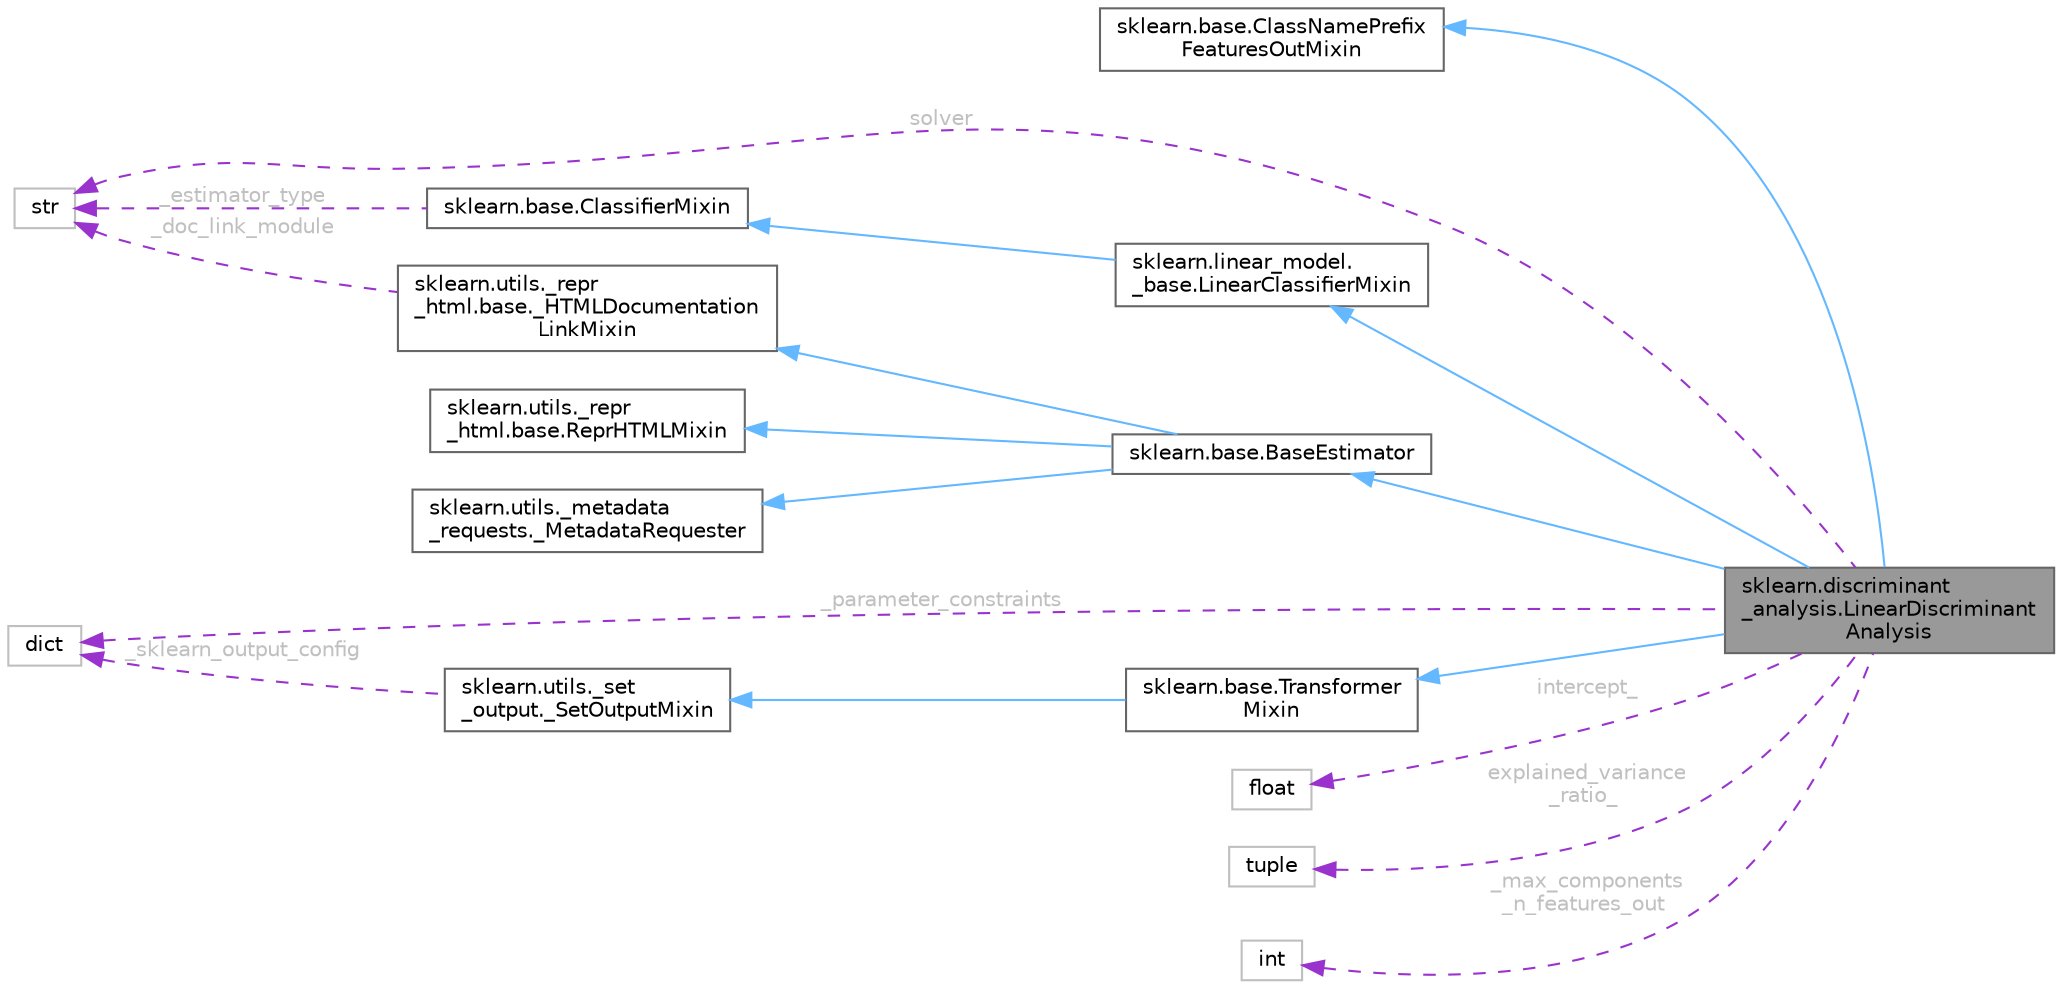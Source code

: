 digraph "sklearn.discriminant_analysis.LinearDiscriminantAnalysis"
{
 // LATEX_PDF_SIZE
  bgcolor="transparent";
  edge [fontname=Helvetica,fontsize=10,labelfontname=Helvetica,labelfontsize=10];
  node [fontname=Helvetica,fontsize=10,shape=box,height=0.2,width=0.4];
  rankdir="LR";
  Node1 [id="Node000001",label="sklearn.discriminant\l_analysis.LinearDiscriminant\lAnalysis",height=0.2,width=0.4,color="gray40", fillcolor="grey60", style="filled", fontcolor="black",tooltip=" "];
  Node2 -> Node1 [id="edge1_Node000001_Node000002",dir="back",color="steelblue1",style="solid",tooltip=" "];
  Node2 [id="Node000002",label="sklearn.base.ClassNamePrefix\lFeaturesOutMixin",height=0.2,width=0.4,color="gray40", fillcolor="white", style="filled",URL="$df/d7d/classsklearn_1_1base_1_1ClassNamePrefixFeaturesOutMixin.html",tooltip=" "];
  Node3 -> Node1 [id="edge2_Node000001_Node000003",dir="back",color="steelblue1",style="solid",tooltip=" "];
  Node3 [id="Node000003",label="sklearn.linear_model.\l_base.LinearClassifierMixin",height=0.2,width=0.4,color="gray40", fillcolor="white", style="filled",URL="$d4/d0f/classsklearn_1_1linear__model_1_1__base_1_1LinearClassifierMixin.html",tooltip=" "];
  Node4 -> Node3 [id="edge3_Node000003_Node000004",dir="back",color="steelblue1",style="solid",tooltip=" "];
  Node4 [id="Node000004",label="sklearn.base.ClassifierMixin",height=0.2,width=0.4,color="gray40", fillcolor="white", style="filled",URL="$d2/d39/classsklearn_1_1base_1_1ClassifierMixin.html",tooltip=" "];
  Node5 -> Node4 [id="edge4_Node000004_Node000005",dir="back",color="darkorchid3",style="dashed",tooltip=" ",label=" _estimator_type",fontcolor="grey" ];
  Node5 [id="Node000005",label="str",height=0.2,width=0.4,color="grey75", fillcolor="white", style="filled",tooltip=" "];
  Node6 -> Node1 [id="edge5_Node000001_Node000006",dir="back",color="steelblue1",style="solid",tooltip=" "];
  Node6 [id="Node000006",label="sklearn.base.Transformer\lMixin",height=0.2,width=0.4,color="gray40", fillcolor="white", style="filled",URL="$d7/d72/classsklearn_1_1base_1_1TransformerMixin.html",tooltip=" "];
  Node7 -> Node6 [id="edge6_Node000006_Node000007",dir="back",color="steelblue1",style="solid",tooltip=" "];
  Node7 [id="Node000007",label="sklearn.utils._set\l_output._SetOutputMixin",height=0.2,width=0.4,color="gray40", fillcolor="white", style="filled",URL="$d3/d75/classsklearn_1_1utils_1_1__set__output_1_1__SetOutputMixin.html",tooltip=" "];
  Node8 -> Node7 [id="edge7_Node000007_Node000008",dir="back",color="darkorchid3",style="dashed",tooltip=" ",label=" _sklearn_output_config",fontcolor="grey" ];
  Node8 [id="Node000008",label="dict",height=0.2,width=0.4,color="grey75", fillcolor="white", style="filled",tooltip=" "];
  Node9 -> Node1 [id="edge8_Node000001_Node000009",dir="back",color="steelblue1",style="solid",tooltip=" "];
  Node9 [id="Node000009",label="sklearn.base.BaseEstimator",height=0.2,width=0.4,color="gray40", fillcolor="white", style="filled",URL="$d3/d20/classsklearn_1_1base_1_1BaseEstimator.html",tooltip=" "];
  Node10 -> Node9 [id="edge9_Node000009_Node000010",dir="back",color="steelblue1",style="solid",tooltip=" "];
  Node10 [id="Node000010",label="sklearn.utils._repr\l_html.base.ReprHTMLMixin",height=0.2,width=0.4,color="gray40", fillcolor="white", style="filled",URL="$d3/d50/classsklearn_1_1utils_1_1__repr__html_1_1base_1_1ReprHTMLMixin.html",tooltip=" "];
  Node11 -> Node9 [id="edge10_Node000009_Node000011",dir="back",color="steelblue1",style="solid",tooltip=" "];
  Node11 [id="Node000011",label="sklearn.utils._repr\l_html.base._HTMLDocumentation\lLinkMixin",height=0.2,width=0.4,color="gray40", fillcolor="white", style="filled",URL="$d5/d05/classsklearn_1_1utils_1_1__repr__html_1_1base_1_1__HTMLDocumentationLinkMixin.html",tooltip=" "];
  Node5 -> Node11 [id="edge11_Node000011_Node000005",dir="back",color="darkorchid3",style="dashed",tooltip=" ",label=" _doc_link_module",fontcolor="grey" ];
  Node12 -> Node9 [id="edge12_Node000009_Node000012",dir="back",color="steelblue1",style="solid",tooltip=" "];
  Node12 [id="Node000012",label="sklearn.utils._metadata\l_requests._MetadataRequester",height=0.2,width=0.4,color="gray40", fillcolor="white", style="filled",URL="$d6/dfa/classsklearn_1_1utils_1_1__metadata__requests_1_1__MetadataRequester.html",tooltip=" "];
  Node8 -> Node1 [id="edge13_Node000001_Node000008",dir="back",color="darkorchid3",style="dashed",tooltip=" ",label=" _parameter_constraints",fontcolor="grey" ];
  Node5 -> Node1 [id="edge14_Node000001_Node000005",dir="back",color="darkorchid3",style="dashed",tooltip=" ",label=" solver",fontcolor="grey" ];
  Node13 -> Node1 [id="edge15_Node000001_Node000013",dir="back",color="darkorchid3",style="dashed",tooltip=" ",label=" intercept_",fontcolor="grey" ];
  Node13 [id="Node000013",label="float",height=0.2,width=0.4,color="grey75", fillcolor="white", style="filled",tooltip=" "];
  Node14 -> Node1 [id="edge16_Node000001_Node000014",dir="back",color="darkorchid3",style="dashed",tooltip=" ",label=" explained_variance\l_ratio_",fontcolor="grey" ];
  Node14 [id="Node000014",label="tuple",height=0.2,width=0.4,color="grey75", fillcolor="white", style="filled",tooltip=" "];
  Node15 -> Node1 [id="edge17_Node000001_Node000015",dir="back",color="darkorchid3",style="dashed",tooltip=" ",label=" _max_components\n_n_features_out",fontcolor="grey" ];
  Node15 [id="Node000015",label="int",height=0.2,width=0.4,color="grey75", fillcolor="white", style="filled",tooltip=" "];
}
